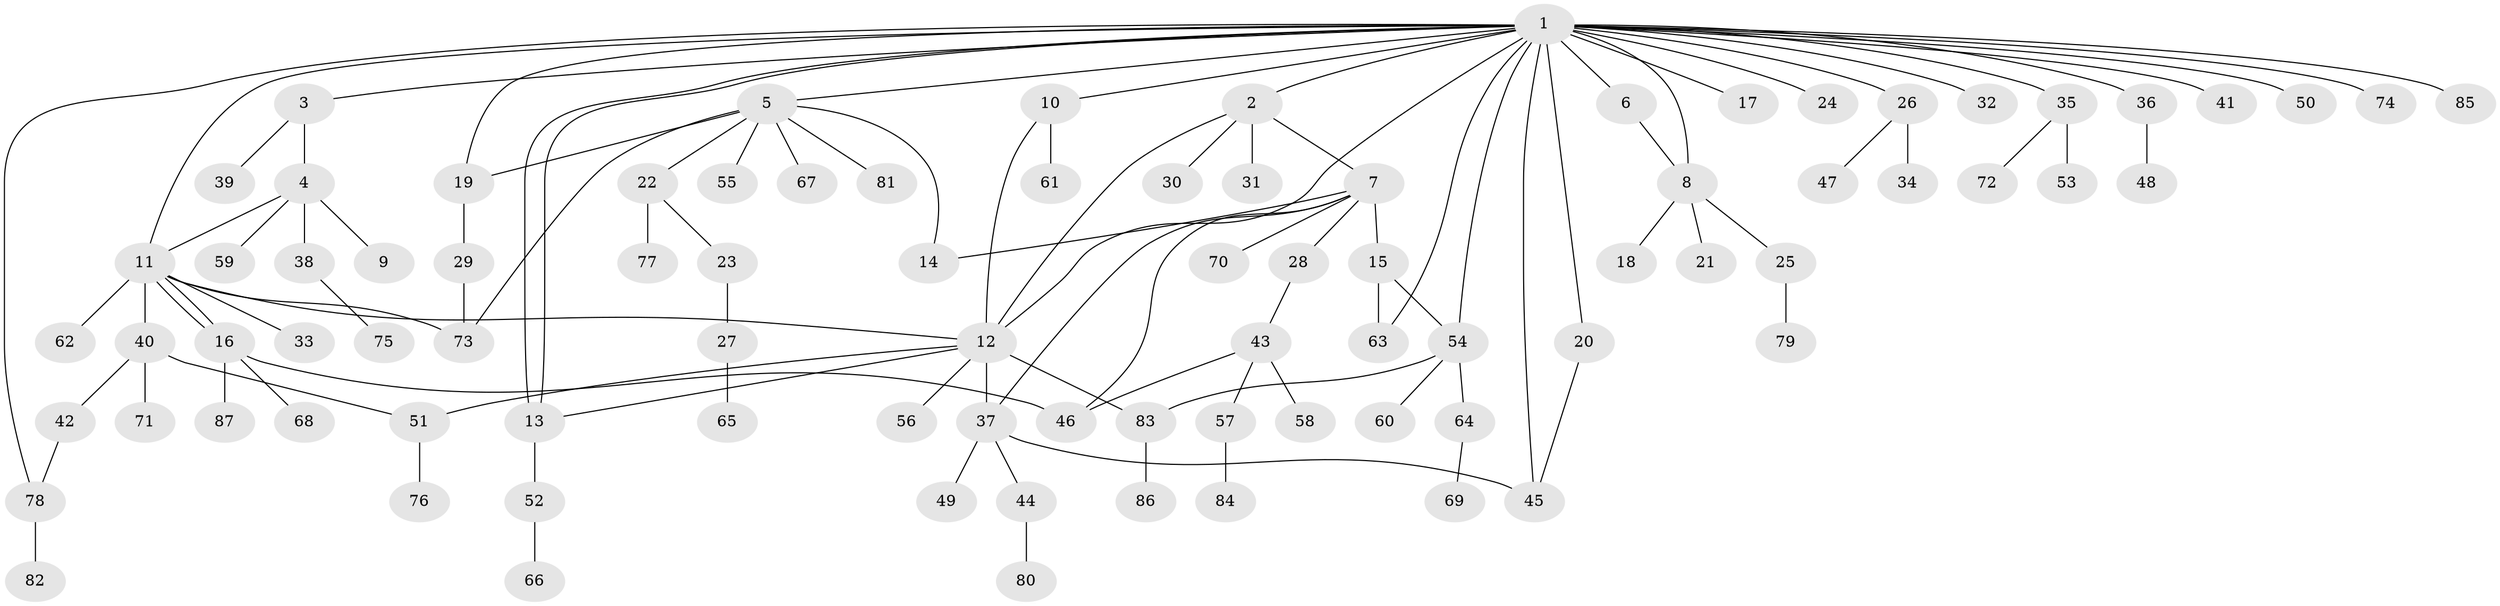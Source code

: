 // Generated by graph-tools (version 1.1) at 2025/49/03/09/25 03:49:51]
// undirected, 87 vertices, 108 edges
graph export_dot {
graph [start="1"]
  node [color=gray90,style=filled];
  1;
  2;
  3;
  4;
  5;
  6;
  7;
  8;
  9;
  10;
  11;
  12;
  13;
  14;
  15;
  16;
  17;
  18;
  19;
  20;
  21;
  22;
  23;
  24;
  25;
  26;
  27;
  28;
  29;
  30;
  31;
  32;
  33;
  34;
  35;
  36;
  37;
  38;
  39;
  40;
  41;
  42;
  43;
  44;
  45;
  46;
  47;
  48;
  49;
  50;
  51;
  52;
  53;
  54;
  55;
  56;
  57;
  58;
  59;
  60;
  61;
  62;
  63;
  64;
  65;
  66;
  67;
  68;
  69;
  70;
  71;
  72;
  73;
  74;
  75;
  76;
  77;
  78;
  79;
  80;
  81;
  82;
  83;
  84;
  85;
  86;
  87;
  1 -- 2;
  1 -- 3;
  1 -- 5;
  1 -- 6;
  1 -- 8;
  1 -- 10;
  1 -- 11;
  1 -- 12;
  1 -- 13;
  1 -- 13;
  1 -- 17;
  1 -- 19;
  1 -- 20;
  1 -- 24;
  1 -- 26;
  1 -- 32;
  1 -- 35;
  1 -- 36;
  1 -- 41;
  1 -- 45;
  1 -- 50;
  1 -- 54;
  1 -- 63;
  1 -- 74;
  1 -- 78;
  1 -- 85;
  2 -- 7;
  2 -- 12;
  2 -- 30;
  2 -- 31;
  3 -- 4;
  3 -- 39;
  4 -- 9;
  4 -- 11;
  4 -- 38;
  4 -- 59;
  5 -- 14;
  5 -- 19;
  5 -- 22;
  5 -- 55;
  5 -- 67;
  5 -- 73;
  5 -- 81;
  6 -- 8;
  7 -- 14;
  7 -- 15;
  7 -- 28;
  7 -- 37;
  7 -- 46;
  7 -- 70;
  8 -- 18;
  8 -- 21;
  8 -- 25;
  10 -- 12;
  10 -- 61;
  11 -- 12;
  11 -- 16;
  11 -- 16;
  11 -- 33;
  11 -- 40;
  11 -- 62;
  11 -- 73;
  12 -- 13;
  12 -- 37;
  12 -- 51;
  12 -- 56;
  12 -- 83;
  13 -- 52;
  15 -- 54;
  15 -- 63;
  16 -- 46;
  16 -- 68;
  16 -- 87;
  19 -- 29;
  20 -- 45;
  22 -- 23;
  22 -- 77;
  23 -- 27;
  25 -- 79;
  26 -- 34;
  26 -- 47;
  27 -- 65;
  28 -- 43;
  29 -- 73;
  35 -- 53;
  35 -- 72;
  36 -- 48;
  37 -- 44;
  37 -- 45;
  37 -- 49;
  38 -- 75;
  40 -- 42;
  40 -- 51;
  40 -- 71;
  42 -- 78;
  43 -- 46;
  43 -- 57;
  43 -- 58;
  44 -- 80;
  51 -- 76;
  52 -- 66;
  54 -- 60;
  54 -- 64;
  54 -- 83;
  57 -- 84;
  64 -- 69;
  78 -- 82;
  83 -- 86;
}

